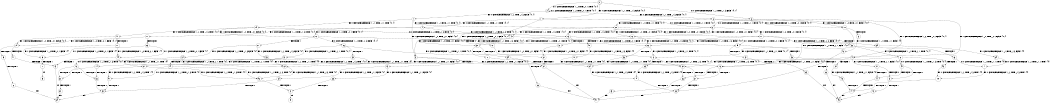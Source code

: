 digraph BCG {
size = "7, 10.5";
center = TRUE;
node [shape = circle];
0 [peripheries = 2];
0 -> 1 [label = "EX !0 !ATOMIC_EXCH_BRANCH (1, +1, TRUE, +1, 3, FALSE) !{0, 1}"];
0 -> 2 [label = "EX !1 !ATOMIC_EXCH_BRANCH (1, +0, TRUE, +0, 1, TRUE) !{0, 1}"];
0 -> 3 [label = "EX !0 !ATOMIC_EXCH_BRANCH (1, +1, TRUE, +1, 3, FALSE) !{0, 1}"];
1 -> 4 [label = "EX !0 !ATOMIC_EXCH_BRANCH (1, +1, TRUE, +1, 1, TRUE) !{0, 1}"];
1 -> 5 [label = "EX !1 !ATOMIC_EXCH_BRANCH (1, +0, TRUE, +0, 1, FALSE) !{0, 1}"];
1 -> 6 [label = "EX !0 !ATOMIC_EXCH_BRANCH (1, +1, TRUE, +1, 1, TRUE) !{0, 1}"];
2 -> 2 [label = "EX !1 !ATOMIC_EXCH_BRANCH (1, +0, TRUE, +0, 1, TRUE) !{0, 1}"];
2 -> 7 [label = "EX !0 !ATOMIC_EXCH_BRANCH (1, +1, TRUE, +1, 3, FALSE) !{0, 1}"];
2 -> 8 [label = "EX !0 !ATOMIC_EXCH_BRANCH (1, +1, TRUE, +1, 3, FALSE) !{0, 1}"];
3 -> 9 [label = "EX !1 !ATOMIC_EXCH_BRANCH (1, +0, TRUE, +0, 1, FALSE) !{0, 1}"];
3 -> 6 [label = "EX !0 !ATOMIC_EXCH_BRANCH (1, +1, TRUE, +1, 1, TRUE) !{0, 1}"];
3 -> 10 [label = "EX !1 !ATOMIC_EXCH_BRANCH (1, +0, TRUE, +0, 1, FALSE) !{0, 1}"];
4 -> 11 [label = "EX !0 !ATOMIC_EXCH_BRANCH (1, +1, TRUE, +1, 3, TRUE) !{0, 1}"];
4 -> 12 [label = "EX !1 !ATOMIC_EXCH_BRANCH (1, +0, TRUE, +0, 1, FALSE) !{0, 1}"];
4 -> 13 [label = "EX !0 !ATOMIC_EXCH_BRANCH (1, +1, TRUE, +1, 3, TRUE) !{0, 1}"];
5 -> 14 [label = "EX !0 !ATOMIC_EXCH_BRANCH (1, +1, TRUE, +1, 1, FALSE) !{0, 1}"];
5 -> 15 [label = "TERMINATE !1"];
5 -> 16 [label = "EX !0 !ATOMIC_EXCH_BRANCH (1, +1, TRUE, +1, 1, FALSE) !{0, 1}"];
6 -> 17 [label = "EX !1 !ATOMIC_EXCH_BRANCH (1, +0, TRUE, +0, 1, FALSE) !{0, 1}"];
6 -> 13 [label = "EX !0 !ATOMIC_EXCH_BRANCH (1, +1, TRUE, +1, 3, TRUE) !{0, 1}"];
6 -> 18 [label = "EX !1 !ATOMIC_EXCH_BRANCH (1, +0, TRUE, +0, 1, FALSE) !{0, 1}"];
7 -> 19 [label = "EX !0 !ATOMIC_EXCH_BRANCH (1, +1, TRUE, +1, 1, TRUE) !{0, 1}"];
7 -> 5 [label = "EX !1 !ATOMIC_EXCH_BRANCH (1, +0, TRUE, +0, 1, FALSE) !{0, 1}"];
7 -> 20 [label = "EX !0 !ATOMIC_EXCH_BRANCH (1, +1, TRUE, +1, 1, TRUE) !{0, 1}"];
8 -> 9 [label = "EX !1 !ATOMIC_EXCH_BRANCH (1, +0, TRUE, +0, 1, FALSE) !{0, 1}"];
8 -> 20 [label = "EX !0 !ATOMIC_EXCH_BRANCH (1, +1, TRUE, +1, 1, TRUE) !{0, 1}"];
8 -> 10 [label = "EX !1 !ATOMIC_EXCH_BRANCH (1, +0, TRUE, +0, 1, FALSE) !{0, 1}"];
9 -> 21 [label = "EX !0 !ATOMIC_EXCH_BRANCH (1, +1, TRUE, +1, 1, FALSE) !{0, 1}"];
9 -> 22 [label = "TERMINATE !1"];
9 -> 16 [label = "EX !0 !ATOMIC_EXCH_BRANCH (1, +1, TRUE, +1, 1, FALSE) !{0, 1}"];
10 -> 16 [label = "EX !0 !ATOMIC_EXCH_BRANCH (1, +1, TRUE, +1, 1, FALSE) !{0, 1}"];
10 -> 23 [label = "TERMINATE !1"];
11 -> 24 [label = "EX !1 !ATOMIC_EXCH_BRANCH (1, +0, TRUE, +0, 1, FALSE) !{0, 1}"];
11 -> 25 [label = "TERMINATE !0"];
12 -> 26 [label = "EX !0 !ATOMIC_EXCH_BRANCH (1, +1, TRUE, +1, 3, FALSE) !{0, 1}"];
12 -> 27 [label = "TERMINATE !1"];
12 -> 28 [label = "EX !0 !ATOMIC_EXCH_BRANCH (1, +1, TRUE, +1, 3, FALSE) !{0, 1}"];
13 -> 29 [label = "EX !1 !ATOMIC_EXCH_BRANCH (1, +0, TRUE, +0, 1, FALSE) !{0, 1}"];
13 -> 30 [label = "EX !1 !ATOMIC_EXCH_BRANCH (1, +0, TRUE, +0, 1, FALSE) !{0, 1}"];
13 -> 31 [label = "TERMINATE !0"];
14 -> 32 [label = "TERMINATE !0"];
14 -> 33 [label = "TERMINATE !1"];
15 -> 34 [label = "EX !0 !ATOMIC_EXCH_BRANCH (1, +1, TRUE, +1, 1, FALSE) !{0}"];
15 -> 35 [label = "EX !0 !ATOMIC_EXCH_BRANCH (1, +1, TRUE, +1, 1, FALSE) !{0}"];
16 -> 36 [label = "TERMINATE !0"];
16 -> 37 [label = "TERMINATE !1"];
17 -> 38 [label = "EX !0 !ATOMIC_EXCH_BRANCH (1, +1, TRUE, +1, 3, FALSE) !{0, 1}"];
17 -> 39 [label = "TERMINATE !1"];
17 -> 28 [label = "EX !0 !ATOMIC_EXCH_BRANCH (1, +1, TRUE, +1, 3, FALSE) !{0, 1}"];
18 -> 28 [label = "EX !0 !ATOMIC_EXCH_BRANCH (1, +1, TRUE, +1, 3, FALSE) !{0, 1}"];
18 -> 40 [label = "TERMINATE !1"];
19 -> 41 [label = "EX !0 !ATOMIC_EXCH_BRANCH (1, +1, TRUE, +1, 3, TRUE) !{0, 1}"];
19 -> 12 [label = "EX !1 !ATOMIC_EXCH_BRANCH (1, +0, TRUE, +0, 1, FALSE) !{0, 1}"];
19 -> 42 [label = "EX !0 !ATOMIC_EXCH_BRANCH (1, +1, TRUE, +1, 3, TRUE) !{0, 1}"];
20 -> 17 [label = "EX !1 !ATOMIC_EXCH_BRANCH (1, +0, TRUE, +0, 1, FALSE) !{0, 1}"];
20 -> 42 [label = "EX !0 !ATOMIC_EXCH_BRANCH (1, +1, TRUE, +1, 3, TRUE) !{0, 1}"];
20 -> 18 [label = "EX !1 !ATOMIC_EXCH_BRANCH (1, +0, TRUE, +0, 1, FALSE) !{0, 1}"];
21 -> 43 [label = "TERMINATE !0"];
21 -> 44 [label = "TERMINATE !1"];
22 -> 45 [label = "EX !0 !ATOMIC_EXCH_BRANCH (1, +1, TRUE, +1, 1, FALSE) !{0}"];
23 -> 46 [label = "EX !0 !ATOMIC_EXCH_BRANCH (1, +1, TRUE, +1, 1, FALSE) !{0}"];
24 -> 47 [label = "TERMINATE !0"];
24 -> 48 [label = "TERMINATE !1"];
25 -> 49 [label = "EX !1 !ATOMIC_EXCH_BRANCH (1, +0, TRUE, +0, 1, FALSE) !{1}"];
25 -> 50 [label = "EX !1 !ATOMIC_EXCH_BRANCH (1, +0, TRUE, +0, 1, FALSE) !{1}"];
26 -> 51 [label = "EX !0 !ATOMIC_EXCH_BRANCH (1, +1, TRUE, +1, 1, TRUE) !{0, 1}"];
26 -> 52 [label = "TERMINATE !1"];
26 -> 53 [label = "EX !0 !ATOMIC_EXCH_BRANCH (1, +1, TRUE, +1, 1, TRUE) !{0, 1}"];
27 -> 54 [label = "EX !0 !ATOMIC_EXCH_BRANCH (1, +1, TRUE, +1, 3, FALSE) !{0}"];
27 -> 55 [label = "EX !0 !ATOMIC_EXCH_BRANCH (1, +1, TRUE, +1, 3, FALSE) !{0}"];
28 -> 53 [label = "EX !0 !ATOMIC_EXCH_BRANCH (1, +1, TRUE, +1, 1, TRUE) !{0, 1}"];
28 -> 56 [label = "TERMINATE !1"];
29 -> 57 [label = "TERMINATE !0"];
29 -> 58 [label = "TERMINATE !1"];
30 -> 59 [label = "TERMINATE !0"];
30 -> 60 [label = "TERMINATE !1"];
31 -> 61 [label = "EX !1 !ATOMIC_EXCH_BRANCH (1, +0, TRUE, +0, 1, FALSE) !{1}"];
32 -> 62 [label = "TERMINATE !1"];
33 -> 63 [label = "TERMINATE !0"];
34 -> 63 [label = "TERMINATE !0"];
35 -> 64 [label = "TERMINATE !0"];
36 -> 65 [label = "TERMINATE !1"];
37 -> 66 [label = "TERMINATE !0"];
38 -> 67 [label = "EX !0 !ATOMIC_EXCH_BRANCH (1, +1, TRUE, +1, 1, TRUE) !{0, 1}"];
38 -> 68 [label = "TERMINATE !1"];
38 -> 53 [label = "EX !0 !ATOMIC_EXCH_BRANCH (1, +1, TRUE, +1, 1, TRUE) !{0, 1}"];
39 -> 69 [label = "EX !0 !ATOMIC_EXCH_BRANCH (1, +1, TRUE, +1, 3, FALSE) !{0}"];
40 -> 70 [label = "EX !0 !ATOMIC_EXCH_BRANCH (1, +1, TRUE, +1, 3, FALSE) !{0}"];
41 -> 24 [label = "EX !1 !ATOMIC_EXCH_BRANCH (1, +0, TRUE, +0, 1, FALSE) !{0, 1}"];
41 -> 71 [label = "TERMINATE !0"];
42 -> 29 [label = "EX !1 !ATOMIC_EXCH_BRANCH (1, +0, TRUE, +0, 1, FALSE) !{0, 1}"];
42 -> 30 [label = "EX !1 !ATOMIC_EXCH_BRANCH (1, +0, TRUE, +0, 1, FALSE) !{0, 1}"];
42 -> 72 [label = "TERMINATE !0"];
43 -> 73 [label = "TERMINATE !1"];
44 -> 74 [label = "TERMINATE !0"];
45 -> 74 [label = "TERMINATE !0"];
46 -> 66 [label = "TERMINATE !0"];
47 -> 75 [label = "TERMINATE !1"];
48 -> 76 [label = "TERMINATE !0"];
49 -> 75 [label = "TERMINATE !1"];
50 -> 77 [label = "TERMINATE !1"];
51 -> 78 [label = "EX !0 !ATOMIC_EXCH_BRANCH (1, +1, TRUE, +1, 3, TRUE) !{0, 1}"];
51 -> 79 [label = "TERMINATE !1"];
51 -> 80 [label = "EX !0 !ATOMIC_EXCH_BRANCH (1, +1, TRUE, +1, 3, TRUE) !{0, 1}"];
52 -> 81 [label = "EX !0 !ATOMIC_EXCH_BRANCH (1, +1, TRUE, +1, 1, TRUE) !{0}"];
52 -> 82 [label = "EX !0 !ATOMIC_EXCH_BRANCH (1, +1, TRUE, +1, 1, TRUE) !{0}"];
53 -> 80 [label = "EX !0 !ATOMIC_EXCH_BRANCH (1, +1, TRUE, +1, 3, TRUE) !{0, 1}"];
53 -> 83 [label = "TERMINATE !1"];
54 -> 81 [label = "EX !0 !ATOMIC_EXCH_BRANCH (1, +1, TRUE, +1, 1, TRUE) !{0}"];
54 -> 82 [label = "EX !0 !ATOMIC_EXCH_BRANCH (1, +1, TRUE, +1, 1, TRUE) !{0}"];
55 -> 82 [label = "EX !0 !ATOMIC_EXCH_BRANCH (1, +1, TRUE, +1, 1, TRUE) !{0}"];
56 -> 84 [label = "EX !0 !ATOMIC_EXCH_BRANCH (1, +1, TRUE, +1, 1, TRUE) !{0}"];
57 -> 85 [label = "TERMINATE !1"];
58 -> 86 [label = "TERMINATE !0"];
59 -> 87 [label = "TERMINATE !1"];
60 -> 88 [label = "TERMINATE !0"];
61 -> 87 [label = "TERMINATE !1"];
62 -> 89 [label = "exit"];
63 -> 89 [label = "exit"];
64 -> 90 [label = "exit"];
65 -> 91 [label = "exit"];
66 -> 91 [label = "exit"];
67 -> 92 [label = "EX !0 !ATOMIC_EXCH_BRANCH (1, +1, TRUE, +1, 3, TRUE) !{0, 1}"];
67 -> 93 [label = "TERMINATE !1"];
67 -> 80 [label = "EX !0 !ATOMIC_EXCH_BRANCH (1, +1, TRUE, +1, 3, TRUE) !{0, 1}"];
68 -> 94 [label = "EX !0 !ATOMIC_EXCH_BRANCH (1, +1, TRUE, +1, 1, TRUE) !{0}"];
69 -> 94 [label = "EX !0 !ATOMIC_EXCH_BRANCH (1, +1, TRUE, +1, 1, TRUE) !{0}"];
70 -> 84 [label = "EX !0 !ATOMIC_EXCH_BRANCH (1, +1, TRUE, +1, 1, TRUE) !{0}"];
71 -> 49 [label = "EX !1 !ATOMIC_EXCH_BRANCH (1, +0, TRUE, +0, 1, FALSE) !{1}"];
71 -> 50 [label = "EX !1 !ATOMIC_EXCH_BRANCH (1, +0, TRUE, +0, 1, FALSE) !{1}"];
72 -> 61 [label = "EX !1 !ATOMIC_EXCH_BRANCH (1, +0, TRUE, +0, 1, FALSE) !{1}"];
73 -> 95 [label = "exit"];
74 -> 95 [label = "exit"];
75 -> 89 [label = "exit"];
76 -> 89 [label = "exit"];
77 -> 96 [label = "exit"];
78 -> 32 [label = "TERMINATE !0"];
78 -> 33 [label = "TERMINATE !1"];
79 -> 97 [label = "EX !0 !ATOMIC_EXCH_BRANCH (1, +1, TRUE, +1, 3, TRUE) !{0}"];
79 -> 98 [label = "EX !0 !ATOMIC_EXCH_BRANCH (1, +1, TRUE, +1, 3, TRUE) !{0}"];
80 -> 36 [label = "TERMINATE !0"];
80 -> 37 [label = "TERMINATE !1"];
81 -> 97 [label = "EX !0 !ATOMIC_EXCH_BRANCH (1, +1, TRUE, +1, 3, TRUE) !{0}"];
81 -> 98 [label = "EX !0 !ATOMIC_EXCH_BRANCH (1, +1, TRUE, +1, 3, TRUE) !{0}"];
82 -> 98 [label = "EX !0 !ATOMIC_EXCH_BRANCH (1, +1, TRUE, +1, 3, TRUE) !{0}"];
83 -> 99 [label = "EX !0 !ATOMIC_EXCH_BRANCH (1, +1, TRUE, +1, 3, TRUE) !{0}"];
84 -> 99 [label = "EX !0 !ATOMIC_EXCH_BRANCH (1, +1, TRUE, +1, 3, TRUE) !{0}"];
85 -> 95 [label = "exit"];
86 -> 95 [label = "exit"];
87 -> 91 [label = "exit"];
88 -> 91 [label = "exit"];
92 -> 43 [label = "TERMINATE !0"];
92 -> 44 [label = "TERMINATE !1"];
93 -> 100 [label = "EX !0 !ATOMIC_EXCH_BRANCH (1, +1, TRUE, +1, 3, TRUE) !{0}"];
94 -> 100 [label = "EX !0 !ATOMIC_EXCH_BRANCH (1, +1, TRUE, +1, 3, TRUE) !{0}"];
97 -> 63 [label = "TERMINATE !0"];
98 -> 64 [label = "TERMINATE !0"];
99 -> 66 [label = "TERMINATE !0"];
100 -> 74 [label = "TERMINATE !0"];
}
